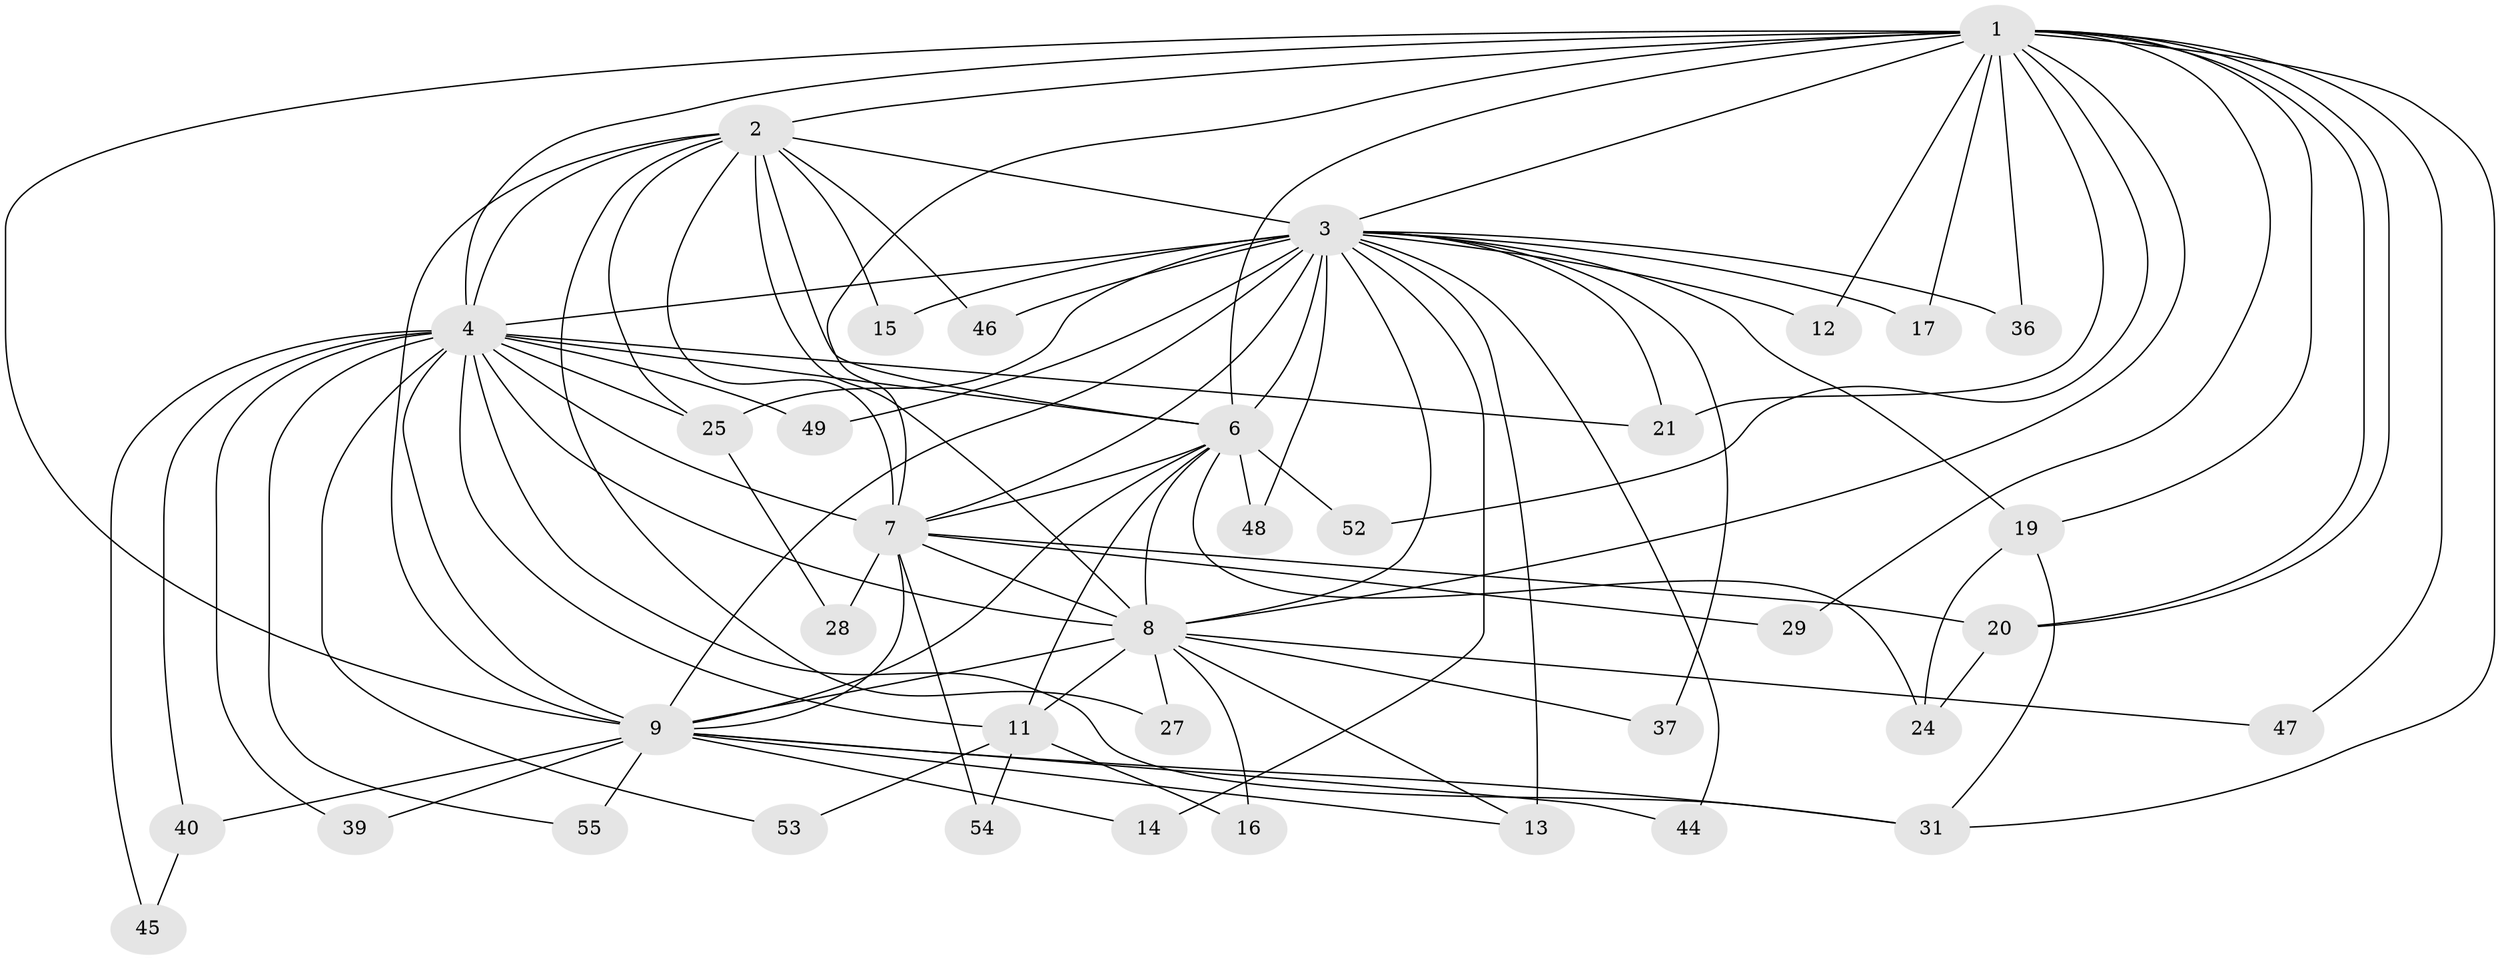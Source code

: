 // Generated by graph-tools (version 1.1) at 2025/51/02/27/25 19:51:41]
// undirected, 38 vertices, 96 edges
graph export_dot {
graph [start="1"]
  node [color=gray90,style=filled];
  1 [super="+26"];
  2 [super="+35"];
  3 [super="+5"];
  4 [super="+10"];
  6 [super="+18"];
  7 [super="+22"];
  8 [super="+23"];
  9 [super="+30"];
  11 [super="+33"];
  12 [super="+42"];
  13 [super="+38"];
  14 [super="+32"];
  15;
  16;
  17;
  19 [super="+51"];
  20;
  21 [super="+41"];
  24 [super="+34"];
  25 [super="+50"];
  27;
  28;
  29;
  31 [super="+43"];
  36;
  37;
  39;
  40;
  44;
  45;
  46;
  47;
  48;
  49;
  52;
  53;
  54;
  55;
  1 -- 2;
  1 -- 3 [weight=2];
  1 -- 4 [weight=2];
  1 -- 6;
  1 -- 7;
  1 -- 8;
  1 -- 9;
  1 -- 17;
  1 -- 19;
  1 -- 20;
  1 -- 20;
  1 -- 29;
  1 -- 31;
  1 -- 36;
  1 -- 47;
  1 -- 52;
  1 -- 12;
  1 -- 21;
  2 -- 3 [weight=2];
  2 -- 4 [weight=2];
  2 -- 6;
  2 -- 7;
  2 -- 8 [weight=2];
  2 -- 9;
  2 -- 15;
  2 -- 25;
  2 -- 27;
  2 -- 46;
  3 -- 4 [weight=4];
  3 -- 6 [weight=2];
  3 -- 7 [weight=2];
  3 -- 8 [weight=2];
  3 -- 9 [weight=3];
  3 -- 14 [weight=2];
  3 -- 15;
  3 -- 44;
  3 -- 12;
  3 -- 17;
  3 -- 19;
  3 -- 21;
  3 -- 25;
  3 -- 36;
  3 -- 37;
  3 -- 46;
  3 -- 48;
  3 -- 49;
  3 -- 13;
  4 -- 6 [weight=2];
  4 -- 7 [weight=2];
  4 -- 8 [weight=2];
  4 -- 9 [weight=2];
  4 -- 40;
  4 -- 53;
  4 -- 39;
  4 -- 45;
  4 -- 49;
  4 -- 21;
  4 -- 55;
  4 -- 11;
  4 -- 25;
  4 -- 31;
  6 -- 7;
  6 -- 8;
  6 -- 9 [weight=2];
  6 -- 11;
  6 -- 24;
  6 -- 48;
  6 -- 52;
  7 -- 8;
  7 -- 9;
  7 -- 28;
  7 -- 29;
  7 -- 54;
  7 -- 20;
  8 -- 9;
  8 -- 11 [weight=2];
  8 -- 13;
  8 -- 16;
  8 -- 47;
  8 -- 37;
  8 -- 27;
  9 -- 13;
  9 -- 31;
  9 -- 39;
  9 -- 40;
  9 -- 44;
  9 -- 55;
  9 -- 14;
  11 -- 16;
  11 -- 53;
  11 -- 54;
  19 -- 31;
  19 -- 24;
  20 -- 24;
  25 -- 28;
  40 -- 45;
}

